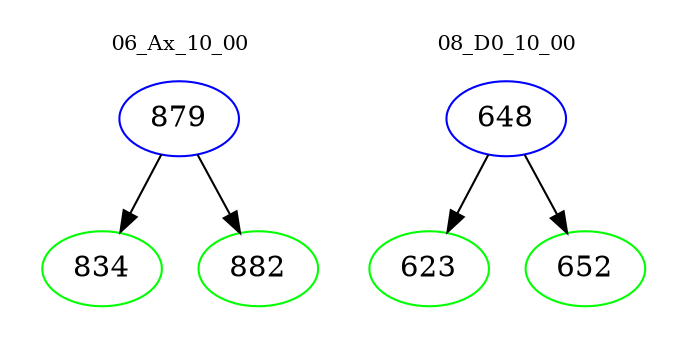 digraph{
subgraph cluster_0 {
color = white
label = "06_Ax_10_00";
fontsize=10;
T0_879 [label="879", color="blue"]
T0_879 -> T0_834 [color="black"]
T0_834 [label="834", color="green"]
T0_879 -> T0_882 [color="black"]
T0_882 [label="882", color="green"]
}
subgraph cluster_1 {
color = white
label = "08_D0_10_00";
fontsize=10;
T1_648 [label="648", color="blue"]
T1_648 -> T1_623 [color="black"]
T1_623 [label="623", color="green"]
T1_648 -> T1_652 [color="black"]
T1_652 [label="652", color="green"]
}
}
